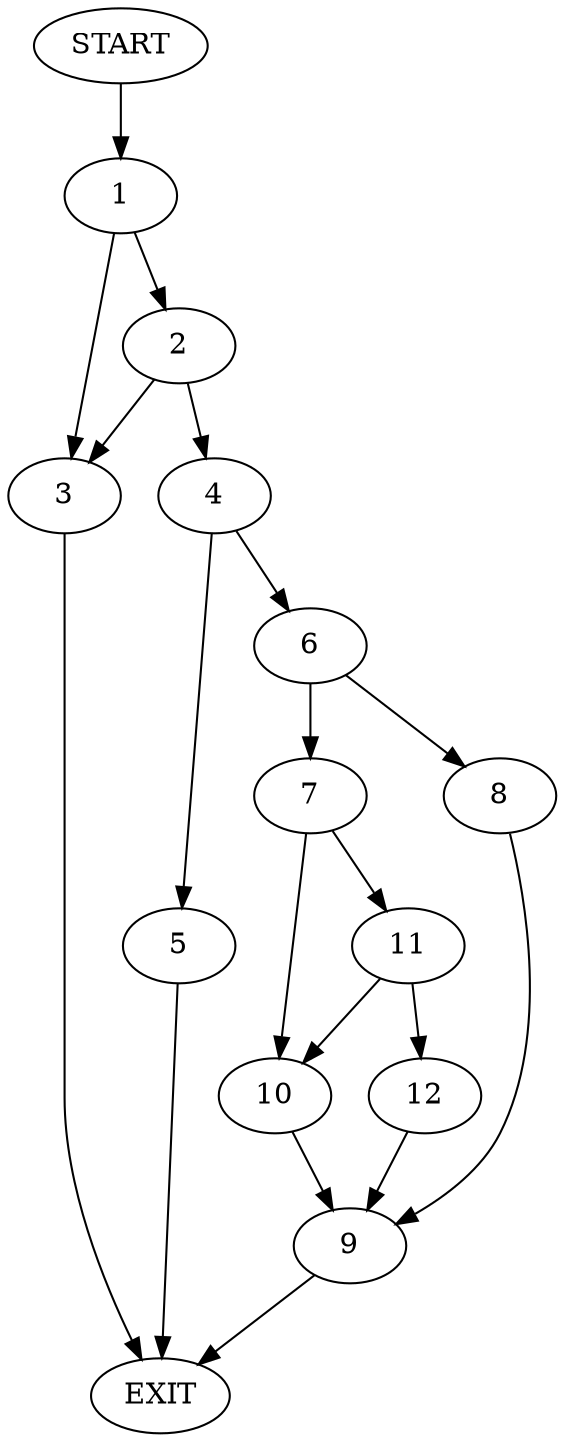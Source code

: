 digraph {
0 [label="START"]
13 [label="EXIT"]
0 -> 1
1 -> 2
1 -> 3
3 -> 13
2 -> 4
2 -> 3
4 -> 5
4 -> 6
5 -> 13
6 -> 7
6 -> 8
8 -> 9
7 -> 10
7 -> 11
9 -> 13
11 -> 10
11 -> 12
10 -> 9
12 -> 9
}
